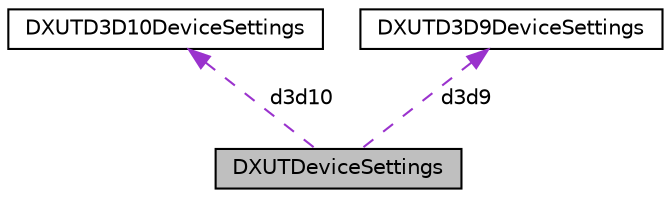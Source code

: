 digraph G
{
  edge [fontname="Helvetica",fontsize="10",labelfontname="Helvetica",labelfontsize="10"];
  node [fontname="Helvetica",fontsize="10",shape=record];
  Node1 [label="DXUTDeviceSettings",height=0.2,width=0.4,color="black", fillcolor="grey75", style="filled" fontcolor="black"];
  Node2 -> Node1 [dir="back",color="darkorchid3",fontsize="10",style="dashed",label=" d3d10" ,fontname="Helvetica"];
  Node2 [label="DXUTD3D10DeviceSettings",height=0.2,width=0.4,color="black", fillcolor="white", style="filled",URL="$struct_d_x_u_t_d3_d10_device_settings.html"];
  Node3 -> Node1 [dir="back",color="darkorchid3",fontsize="10",style="dashed",label=" d3d9" ,fontname="Helvetica"];
  Node3 [label="DXUTD3D9DeviceSettings",height=0.2,width=0.4,color="black", fillcolor="white", style="filled",URL="$struct_d_x_u_t_d3_d9_device_settings.html"];
}
